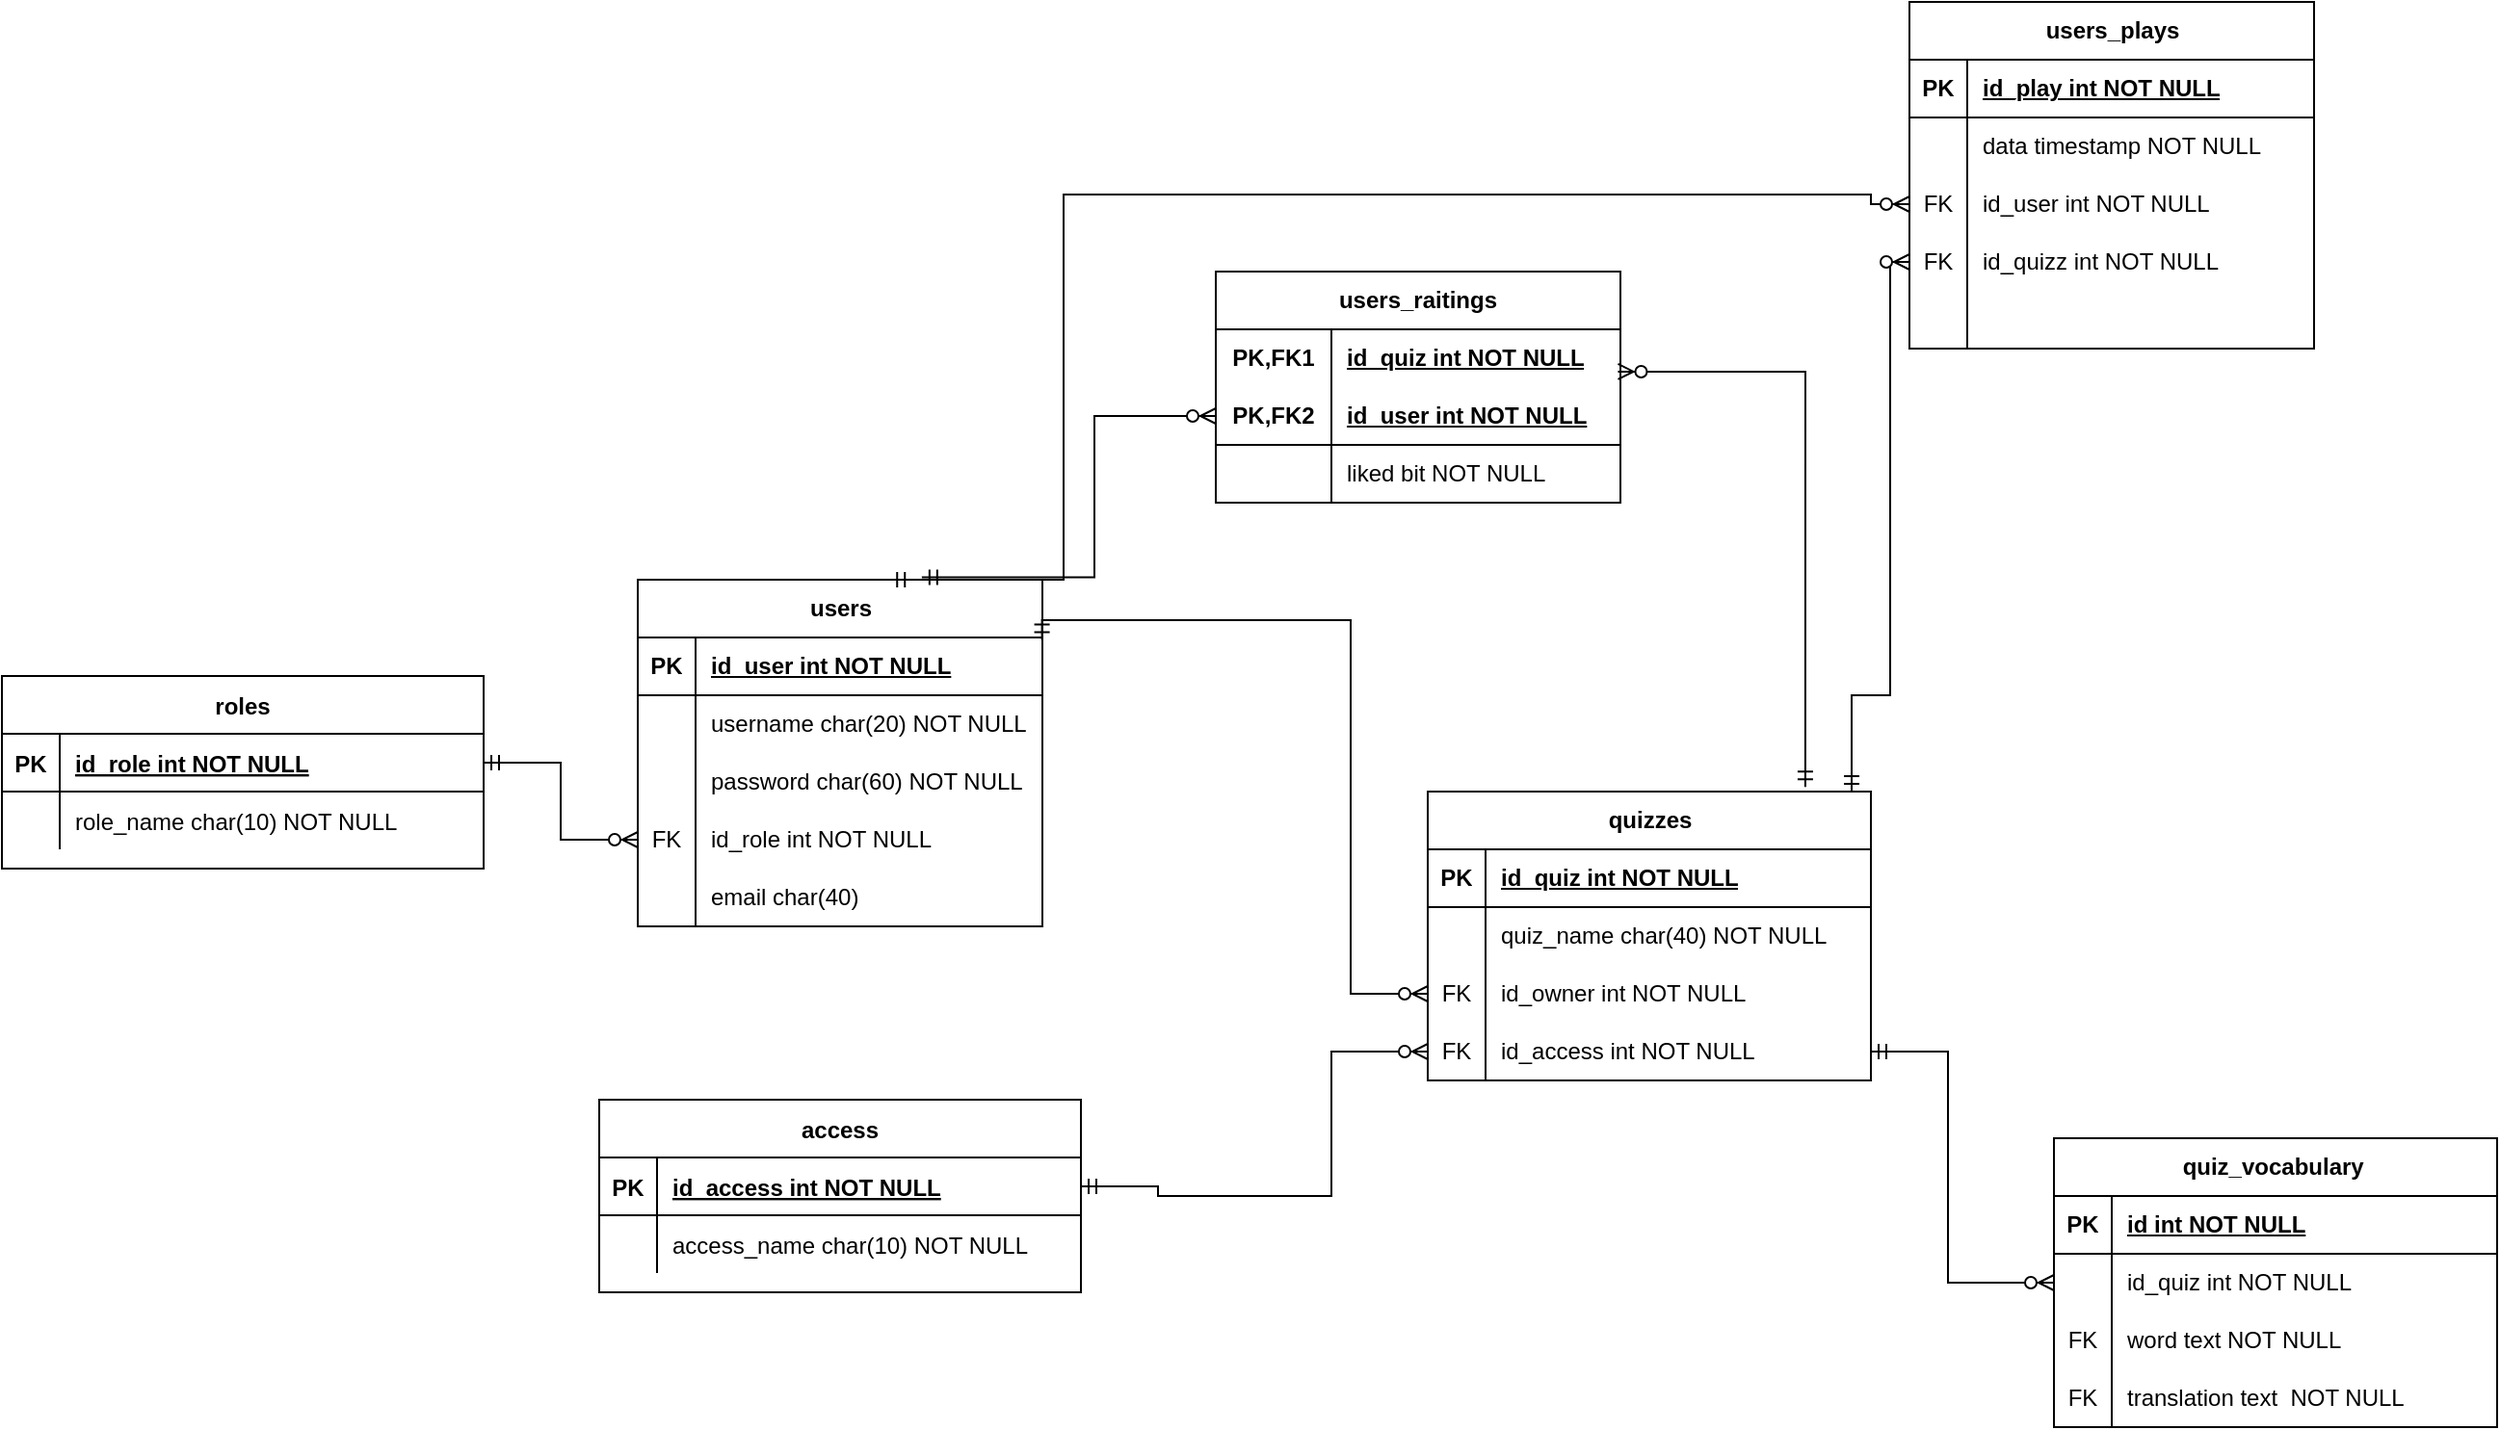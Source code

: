<mxfile version="27.0.9">
  <diagram id="R2lEEEUBdFMjLlhIrx00" name="Page-1">
    <mxGraphModel dx="2076" dy="671" grid="1" gridSize="10" guides="1" tooltips="1" connect="1" arrows="1" fold="1" page="1" pageScale="1" pageWidth="850" pageHeight="1100" math="0" shadow="0" extFonts="Permanent Marker^https://fonts.googleapis.com/css?family=Permanent+Marker">
      <root>
        <mxCell id="0" />
        <mxCell id="1" parent="0" />
        <mxCell id="bPlIb29vS7SgrflV97bA-362" value="roles" style="shape=table;startSize=30;container=1;collapsible=1;childLayout=tableLayout;fixedRows=1;rowLines=0;fontStyle=1;align=center;resizeLast=1;" parent="1" vertex="1">
          <mxGeometry x="-850" y="610" width="250" height="100" as="geometry" />
        </mxCell>
        <mxCell id="bPlIb29vS7SgrflV97bA-363" value="" style="shape=partialRectangle;collapsible=0;dropTarget=0;pointerEvents=0;fillColor=none;points=[[0,0.5],[1,0.5]];portConstraint=eastwest;top=0;left=0;right=0;bottom=1;" parent="bPlIb29vS7SgrflV97bA-362" vertex="1">
          <mxGeometry y="30" width="250" height="30" as="geometry" />
        </mxCell>
        <mxCell id="bPlIb29vS7SgrflV97bA-364" value="PK" style="shape=partialRectangle;overflow=hidden;connectable=0;fillColor=none;top=0;left=0;bottom=0;right=0;fontStyle=1;" parent="bPlIb29vS7SgrflV97bA-363" vertex="1">
          <mxGeometry width="30" height="30" as="geometry">
            <mxRectangle width="30" height="30" as="alternateBounds" />
          </mxGeometry>
        </mxCell>
        <mxCell id="bPlIb29vS7SgrflV97bA-365" value="id_role int NOT NULL " style="shape=partialRectangle;overflow=hidden;connectable=0;fillColor=none;top=0;left=0;bottom=0;right=0;align=left;spacingLeft=6;fontStyle=5;" parent="bPlIb29vS7SgrflV97bA-363" vertex="1">
          <mxGeometry x="30" width="220" height="30" as="geometry">
            <mxRectangle width="220" height="30" as="alternateBounds" />
          </mxGeometry>
        </mxCell>
        <mxCell id="bPlIb29vS7SgrflV97bA-366" value="" style="shape=partialRectangle;collapsible=0;dropTarget=0;pointerEvents=0;fillColor=none;points=[[0,0.5],[1,0.5]];portConstraint=eastwest;top=0;left=0;right=0;bottom=0;" parent="bPlIb29vS7SgrflV97bA-362" vertex="1">
          <mxGeometry y="60" width="250" height="30" as="geometry" />
        </mxCell>
        <mxCell id="bPlIb29vS7SgrflV97bA-367" value="" style="shape=partialRectangle;overflow=hidden;connectable=0;fillColor=none;top=0;left=0;bottom=0;right=0;" parent="bPlIb29vS7SgrflV97bA-366" vertex="1">
          <mxGeometry width="30" height="30" as="geometry">
            <mxRectangle width="30" height="30" as="alternateBounds" />
          </mxGeometry>
        </mxCell>
        <mxCell id="bPlIb29vS7SgrflV97bA-368" value="role_name char(10) NOT NULL" style="shape=partialRectangle;overflow=hidden;connectable=0;fillColor=none;top=0;left=0;bottom=0;right=0;align=left;spacingLeft=6;" parent="bPlIb29vS7SgrflV97bA-366" vertex="1">
          <mxGeometry x="30" width="220" height="30" as="geometry">
            <mxRectangle width="220" height="30" as="alternateBounds" />
          </mxGeometry>
        </mxCell>
        <mxCell id="bPlIb29vS7SgrflV97bA-459" value="users" style="shape=table;startSize=30;container=1;collapsible=1;childLayout=tableLayout;fixedRows=1;rowLines=0;fontStyle=1;align=center;resizeLast=1;html=1;" parent="1" vertex="1">
          <mxGeometry x="-520" y="560" width="210" height="180" as="geometry" />
        </mxCell>
        <mxCell id="bPlIb29vS7SgrflV97bA-460" value="" style="shape=tableRow;horizontal=0;startSize=0;swimlaneHead=0;swimlaneBody=0;fillColor=none;collapsible=0;dropTarget=0;points=[[0,0.5],[1,0.5]];portConstraint=eastwest;top=0;left=0;right=0;bottom=1;" parent="bPlIb29vS7SgrflV97bA-459" vertex="1">
          <mxGeometry y="30" width="210" height="30" as="geometry" />
        </mxCell>
        <mxCell id="bPlIb29vS7SgrflV97bA-461" value="PK" style="shape=partialRectangle;connectable=0;fillColor=none;top=0;left=0;bottom=0;right=0;fontStyle=1;overflow=hidden;whiteSpace=wrap;html=1;" parent="bPlIb29vS7SgrflV97bA-460" vertex="1">
          <mxGeometry width="30" height="30" as="geometry">
            <mxRectangle width="30" height="30" as="alternateBounds" />
          </mxGeometry>
        </mxCell>
        <mxCell id="bPlIb29vS7SgrflV97bA-462" value="id_user int NOT NULL" style="shape=partialRectangle;connectable=0;fillColor=none;top=0;left=0;bottom=0;right=0;align=left;spacingLeft=6;fontStyle=5;overflow=hidden;whiteSpace=wrap;html=1;" parent="bPlIb29vS7SgrflV97bA-460" vertex="1">
          <mxGeometry x="30" width="180" height="30" as="geometry">
            <mxRectangle width="180" height="30" as="alternateBounds" />
          </mxGeometry>
        </mxCell>
        <mxCell id="bPlIb29vS7SgrflV97bA-463" value="" style="shape=tableRow;horizontal=0;startSize=0;swimlaneHead=0;swimlaneBody=0;fillColor=none;collapsible=0;dropTarget=0;points=[[0,0.5],[1,0.5]];portConstraint=eastwest;top=0;left=0;right=0;bottom=0;" parent="bPlIb29vS7SgrflV97bA-459" vertex="1">
          <mxGeometry y="60" width="210" height="30" as="geometry" />
        </mxCell>
        <mxCell id="bPlIb29vS7SgrflV97bA-464" value="" style="shape=partialRectangle;connectable=0;fillColor=none;top=0;left=0;bottom=0;right=0;editable=1;overflow=hidden;whiteSpace=wrap;html=1;" parent="bPlIb29vS7SgrflV97bA-463" vertex="1">
          <mxGeometry width="30" height="30" as="geometry">
            <mxRectangle width="30" height="30" as="alternateBounds" />
          </mxGeometry>
        </mxCell>
        <mxCell id="bPlIb29vS7SgrflV97bA-465" value="username char(20) NOT NULL" style="shape=partialRectangle;connectable=0;fillColor=none;top=0;left=0;bottom=0;right=0;align=left;spacingLeft=6;overflow=hidden;whiteSpace=wrap;html=1;" parent="bPlIb29vS7SgrflV97bA-463" vertex="1">
          <mxGeometry x="30" width="180" height="30" as="geometry">
            <mxRectangle width="180" height="30" as="alternateBounds" />
          </mxGeometry>
        </mxCell>
        <mxCell id="bPlIb29vS7SgrflV97bA-466" value="" style="shape=tableRow;horizontal=0;startSize=0;swimlaneHead=0;swimlaneBody=0;fillColor=none;collapsible=0;dropTarget=0;points=[[0,0.5],[1,0.5]];portConstraint=eastwest;top=0;left=0;right=0;bottom=0;" parent="bPlIb29vS7SgrflV97bA-459" vertex="1">
          <mxGeometry y="90" width="210" height="30" as="geometry" />
        </mxCell>
        <mxCell id="bPlIb29vS7SgrflV97bA-467" value="" style="shape=partialRectangle;connectable=0;fillColor=none;top=0;left=0;bottom=0;right=0;editable=1;overflow=hidden;whiteSpace=wrap;html=1;" parent="bPlIb29vS7SgrflV97bA-466" vertex="1">
          <mxGeometry width="30" height="30" as="geometry">
            <mxRectangle width="30" height="30" as="alternateBounds" />
          </mxGeometry>
        </mxCell>
        <mxCell id="bPlIb29vS7SgrflV97bA-468" value="password char(60) NOT NULL" style="shape=partialRectangle;connectable=0;fillColor=none;top=0;left=0;bottom=0;right=0;align=left;spacingLeft=6;overflow=hidden;whiteSpace=wrap;html=1;" parent="bPlIb29vS7SgrflV97bA-466" vertex="1">
          <mxGeometry x="30" width="180" height="30" as="geometry">
            <mxRectangle width="180" height="30" as="alternateBounds" />
          </mxGeometry>
        </mxCell>
        <mxCell id="bPlIb29vS7SgrflV97bA-469" value="" style="shape=tableRow;horizontal=0;startSize=0;swimlaneHead=0;swimlaneBody=0;fillColor=none;collapsible=0;dropTarget=0;points=[[0,0.5],[1,0.5]];portConstraint=eastwest;top=0;left=0;right=0;bottom=0;" parent="bPlIb29vS7SgrflV97bA-459" vertex="1">
          <mxGeometry y="120" width="210" height="30" as="geometry" />
        </mxCell>
        <mxCell id="bPlIb29vS7SgrflV97bA-470" value="FK" style="shape=partialRectangle;connectable=0;fillColor=none;top=0;left=0;bottom=0;right=0;editable=1;overflow=hidden;whiteSpace=wrap;html=1;" parent="bPlIb29vS7SgrflV97bA-469" vertex="1">
          <mxGeometry width="30" height="30" as="geometry">
            <mxRectangle width="30" height="30" as="alternateBounds" />
          </mxGeometry>
        </mxCell>
        <mxCell id="bPlIb29vS7SgrflV97bA-471" value="id_role int NOT NULL" style="shape=partialRectangle;connectable=0;fillColor=none;top=0;left=0;bottom=0;right=0;align=left;spacingLeft=6;overflow=hidden;whiteSpace=wrap;html=1;" parent="bPlIb29vS7SgrflV97bA-469" vertex="1">
          <mxGeometry x="30" width="180" height="30" as="geometry">
            <mxRectangle width="180" height="30" as="alternateBounds" />
          </mxGeometry>
        </mxCell>
        <mxCell id="bPlIb29vS7SgrflV97bA-472" value="" style="shape=tableRow;horizontal=0;startSize=0;swimlaneHead=0;swimlaneBody=0;fillColor=none;collapsible=0;dropTarget=0;points=[[0,0.5],[1,0.5]];portConstraint=eastwest;top=0;left=0;right=0;bottom=0;" parent="bPlIb29vS7SgrflV97bA-459" vertex="1">
          <mxGeometry y="150" width="210" height="30" as="geometry" />
        </mxCell>
        <mxCell id="bPlIb29vS7SgrflV97bA-473" value="" style="shape=partialRectangle;connectable=0;fillColor=none;top=0;left=0;bottom=0;right=0;editable=1;overflow=hidden;whiteSpace=wrap;html=1;" parent="bPlIb29vS7SgrflV97bA-472" vertex="1">
          <mxGeometry width="30" height="30" as="geometry">
            <mxRectangle width="30" height="30" as="alternateBounds" />
          </mxGeometry>
        </mxCell>
        <mxCell id="bPlIb29vS7SgrflV97bA-474" value="email char(40)" style="shape=partialRectangle;connectable=0;fillColor=none;top=0;left=0;bottom=0;right=0;align=left;spacingLeft=6;overflow=hidden;whiteSpace=wrap;html=1;" parent="bPlIb29vS7SgrflV97bA-472" vertex="1">
          <mxGeometry x="30" width="180" height="30" as="geometry">
            <mxRectangle width="180" height="30" as="alternateBounds" />
          </mxGeometry>
        </mxCell>
        <mxCell id="bPlIb29vS7SgrflV97bA-489" value="" style="edgeStyle=orthogonalEdgeStyle;fontSize=12;html=1;endArrow=ERzeroToMany;startArrow=ERmandOne;rounded=0;exitX=1;exitY=0.5;exitDx=0;exitDy=0;entryX=0;entryY=0.5;entryDx=0;entryDy=0;" parent="1" source="bPlIb29vS7SgrflV97bA-363" target="bPlIb29vS7SgrflV97bA-469" edge="1">
          <mxGeometry width="100" height="100" relative="1" as="geometry">
            <mxPoint x="-380.0" y="440" as="sourcePoint" />
            <mxPoint x="-360" y="750" as="targetPoint" />
          </mxGeometry>
        </mxCell>
        <mxCell id="bPlIb29vS7SgrflV97bA-495" value="" style="edgeStyle=orthogonalEdgeStyle;fontSize=12;html=1;endArrow=ERzeroToMany;startArrow=ERmandOne;rounded=0;entryX=0;entryY=0.5;entryDx=0;entryDy=0;exitX=0.999;exitY=0.041;exitDx=0;exitDy=0;exitPerimeter=0;" parent="1" source="bPlIb29vS7SgrflV97bA-460" target="pIm5apZdU3bVU6-IkjBP-8" edge="1">
          <mxGeometry width="100" height="100" relative="1" as="geometry">
            <mxPoint x="-127" y="620" as="sourcePoint" />
            <mxPoint x="-110" y="575" as="targetPoint" />
            <Array as="points">
              <mxPoint x="-150" y="581" />
              <mxPoint x="-150" y="775" />
            </Array>
          </mxGeometry>
        </mxCell>
        <mxCell id="pIm5apZdU3bVU6-IkjBP-1" value="quizzes" style="shape=table;startSize=30;container=1;collapsible=1;childLayout=tableLayout;fixedRows=1;rowLines=0;fontStyle=1;align=center;resizeLast=1;html=1;" parent="1" vertex="1">
          <mxGeometry x="-110" y="670" width="230" height="150" as="geometry" />
        </mxCell>
        <mxCell id="pIm5apZdU3bVU6-IkjBP-2" value="" style="shape=tableRow;horizontal=0;startSize=0;swimlaneHead=0;swimlaneBody=0;fillColor=none;collapsible=0;dropTarget=0;points=[[0,0.5],[1,0.5]];portConstraint=eastwest;top=0;left=0;right=0;bottom=1;" parent="pIm5apZdU3bVU6-IkjBP-1" vertex="1">
          <mxGeometry y="30" width="230" height="30" as="geometry" />
        </mxCell>
        <mxCell id="pIm5apZdU3bVU6-IkjBP-3" value="PK" style="shape=partialRectangle;connectable=0;fillColor=none;top=0;left=0;bottom=0;right=0;fontStyle=1;overflow=hidden;whiteSpace=wrap;html=1;" parent="pIm5apZdU3bVU6-IkjBP-2" vertex="1">
          <mxGeometry width="30" height="30" as="geometry">
            <mxRectangle width="30" height="30" as="alternateBounds" />
          </mxGeometry>
        </mxCell>
        <mxCell id="pIm5apZdU3bVU6-IkjBP-4" value="id_quiz int NOT NULL" style="shape=partialRectangle;connectable=0;fillColor=none;top=0;left=0;bottom=0;right=0;align=left;spacingLeft=6;fontStyle=5;overflow=hidden;whiteSpace=wrap;html=1;" parent="pIm5apZdU3bVU6-IkjBP-2" vertex="1">
          <mxGeometry x="30" width="200" height="30" as="geometry">
            <mxRectangle width="200" height="30" as="alternateBounds" />
          </mxGeometry>
        </mxCell>
        <mxCell id="pIm5apZdU3bVU6-IkjBP-5" value="" style="shape=tableRow;horizontal=0;startSize=0;swimlaneHead=0;swimlaneBody=0;fillColor=none;collapsible=0;dropTarget=0;points=[[0,0.5],[1,0.5]];portConstraint=eastwest;top=0;left=0;right=0;bottom=0;" parent="pIm5apZdU3bVU6-IkjBP-1" vertex="1">
          <mxGeometry y="60" width="230" height="30" as="geometry" />
        </mxCell>
        <mxCell id="pIm5apZdU3bVU6-IkjBP-6" value="" style="shape=partialRectangle;connectable=0;fillColor=none;top=0;left=0;bottom=0;right=0;editable=1;overflow=hidden;whiteSpace=wrap;html=1;" parent="pIm5apZdU3bVU6-IkjBP-5" vertex="1">
          <mxGeometry width="30" height="30" as="geometry">
            <mxRectangle width="30" height="30" as="alternateBounds" />
          </mxGeometry>
        </mxCell>
        <mxCell id="pIm5apZdU3bVU6-IkjBP-7" value="quiz_name char(40) NOT NULL" style="shape=partialRectangle;connectable=0;fillColor=none;top=0;left=0;bottom=0;right=0;align=left;spacingLeft=6;overflow=hidden;whiteSpace=wrap;html=1;" parent="pIm5apZdU3bVU6-IkjBP-5" vertex="1">
          <mxGeometry x="30" width="200" height="30" as="geometry">
            <mxRectangle width="200" height="30" as="alternateBounds" />
          </mxGeometry>
        </mxCell>
        <mxCell id="pIm5apZdU3bVU6-IkjBP-8" value="" style="shape=tableRow;horizontal=0;startSize=0;swimlaneHead=0;swimlaneBody=0;fillColor=none;collapsible=0;dropTarget=0;points=[[0,0.5],[1,0.5]];portConstraint=eastwest;top=0;left=0;right=0;bottom=0;" parent="pIm5apZdU3bVU6-IkjBP-1" vertex="1">
          <mxGeometry y="90" width="230" height="30" as="geometry" />
        </mxCell>
        <mxCell id="pIm5apZdU3bVU6-IkjBP-9" value="FK" style="shape=partialRectangle;connectable=0;fillColor=none;top=0;left=0;bottom=0;right=0;editable=1;overflow=hidden;whiteSpace=wrap;html=1;" parent="pIm5apZdU3bVU6-IkjBP-8" vertex="1">
          <mxGeometry width="30" height="30" as="geometry">
            <mxRectangle width="30" height="30" as="alternateBounds" />
          </mxGeometry>
        </mxCell>
        <mxCell id="pIm5apZdU3bVU6-IkjBP-10" value="id_owner int NOT NULL" style="shape=partialRectangle;connectable=0;fillColor=none;top=0;left=0;bottom=0;right=0;align=left;spacingLeft=6;overflow=hidden;whiteSpace=wrap;html=1;" parent="pIm5apZdU3bVU6-IkjBP-8" vertex="1">
          <mxGeometry x="30" width="200" height="30" as="geometry">
            <mxRectangle width="200" height="30" as="alternateBounds" />
          </mxGeometry>
        </mxCell>
        <mxCell id="pIm5apZdU3bVU6-IkjBP-11" value="" style="shape=tableRow;horizontal=0;startSize=0;swimlaneHead=0;swimlaneBody=0;fillColor=none;collapsible=0;dropTarget=0;points=[[0,0.5],[1,0.5]];portConstraint=eastwest;top=0;left=0;right=0;bottom=0;" parent="pIm5apZdU3bVU6-IkjBP-1" vertex="1">
          <mxGeometry y="120" width="230" height="30" as="geometry" />
        </mxCell>
        <mxCell id="pIm5apZdU3bVU6-IkjBP-12" value="FK" style="shape=partialRectangle;connectable=0;fillColor=none;top=0;left=0;bottom=0;right=0;editable=1;overflow=hidden;whiteSpace=wrap;html=1;" parent="pIm5apZdU3bVU6-IkjBP-11" vertex="1">
          <mxGeometry width="30" height="30" as="geometry">
            <mxRectangle width="30" height="30" as="alternateBounds" />
          </mxGeometry>
        </mxCell>
        <mxCell id="pIm5apZdU3bVU6-IkjBP-13" value="id_access int NOT NULL" style="shape=partialRectangle;connectable=0;fillColor=none;top=0;left=0;bottom=0;right=0;align=left;spacingLeft=6;overflow=hidden;whiteSpace=wrap;html=1;" parent="pIm5apZdU3bVU6-IkjBP-11" vertex="1">
          <mxGeometry x="30" width="200" height="30" as="geometry">
            <mxRectangle width="200" height="30" as="alternateBounds" />
          </mxGeometry>
        </mxCell>
        <mxCell id="pIm5apZdU3bVU6-IkjBP-17" value="access" style="shape=table;startSize=30;container=1;collapsible=1;childLayout=tableLayout;fixedRows=1;rowLines=0;fontStyle=1;align=center;resizeLast=1;" parent="1" vertex="1">
          <mxGeometry x="-540" y="830" width="250" height="100" as="geometry" />
        </mxCell>
        <mxCell id="pIm5apZdU3bVU6-IkjBP-18" value="" style="shape=partialRectangle;collapsible=0;dropTarget=0;pointerEvents=0;fillColor=none;points=[[0,0.5],[1,0.5]];portConstraint=eastwest;top=0;left=0;right=0;bottom=1;" parent="pIm5apZdU3bVU6-IkjBP-17" vertex="1">
          <mxGeometry y="30" width="250" height="30" as="geometry" />
        </mxCell>
        <mxCell id="pIm5apZdU3bVU6-IkjBP-19" value="PK" style="shape=partialRectangle;overflow=hidden;connectable=0;fillColor=none;top=0;left=0;bottom=0;right=0;fontStyle=1;" parent="pIm5apZdU3bVU6-IkjBP-18" vertex="1">
          <mxGeometry width="30" height="30" as="geometry">
            <mxRectangle width="30" height="30" as="alternateBounds" />
          </mxGeometry>
        </mxCell>
        <mxCell id="pIm5apZdU3bVU6-IkjBP-20" value="id_access int NOT NULL " style="shape=partialRectangle;overflow=hidden;connectable=0;fillColor=none;top=0;left=0;bottom=0;right=0;align=left;spacingLeft=6;fontStyle=5;" parent="pIm5apZdU3bVU6-IkjBP-18" vertex="1">
          <mxGeometry x="30" width="220" height="30" as="geometry">
            <mxRectangle width="220" height="30" as="alternateBounds" />
          </mxGeometry>
        </mxCell>
        <mxCell id="pIm5apZdU3bVU6-IkjBP-21" value="" style="shape=partialRectangle;collapsible=0;dropTarget=0;pointerEvents=0;fillColor=none;points=[[0,0.5],[1,0.5]];portConstraint=eastwest;top=0;left=0;right=0;bottom=0;" parent="pIm5apZdU3bVU6-IkjBP-17" vertex="1">
          <mxGeometry y="60" width="250" height="30" as="geometry" />
        </mxCell>
        <mxCell id="pIm5apZdU3bVU6-IkjBP-22" value="" style="shape=partialRectangle;overflow=hidden;connectable=0;fillColor=none;top=0;left=0;bottom=0;right=0;" parent="pIm5apZdU3bVU6-IkjBP-21" vertex="1">
          <mxGeometry width="30" height="30" as="geometry">
            <mxRectangle width="30" height="30" as="alternateBounds" />
          </mxGeometry>
        </mxCell>
        <mxCell id="pIm5apZdU3bVU6-IkjBP-23" value="access_name char(10) NOT NULL" style="shape=partialRectangle;overflow=hidden;connectable=0;fillColor=none;top=0;left=0;bottom=0;right=0;align=left;spacingLeft=6;" parent="pIm5apZdU3bVU6-IkjBP-21" vertex="1">
          <mxGeometry x="30" width="220" height="30" as="geometry">
            <mxRectangle width="220" height="30" as="alternateBounds" />
          </mxGeometry>
        </mxCell>
        <mxCell id="pIm5apZdU3bVU6-IkjBP-24" value="" style="edgeStyle=orthogonalEdgeStyle;fontSize=12;html=1;endArrow=ERzeroToMany;startArrow=ERmandOne;rounded=0;entryX=0;entryY=0.5;entryDx=0;entryDy=0;exitX=1;exitY=0.5;exitDx=0;exitDy=0;" parent="1" source="pIm5apZdU3bVU6-IkjBP-18" target="pIm5apZdU3bVU6-IkjBP-11" edge="1">
          <mxGeometry width="100" height="100" relative="1" as="geometry">
            <mxPoint x="-170" y="880" as="sourcePoint" />
            <mxPoint x="-50" y="1074" as="targetPoint" />
            <Array as="points">
              <mxPoint x="-250" y="880" />
              <mxPoint x="-160" y="880" />
              <mxPoint x="-160" y="805" />
            </Array>
          </mxGeometry>
        </mxCell>
        <mxCell id="pIm5apZdU3bVU6-IkjBP-25" value="users_plays" style="shape=table;startSize=30;container=1;collapsible=1;childLayout=tableLayout;fixedRows=1;rowLines=0;fontStyle=1;align=center;resizeLast=1;html=1;" parent="1" vertex="1">
          <mxGeometry x="140" y="260" width="210" height="180" as="geometry" />
        </mxCell>
        <mxCell id="pIm5apZdU3bVU6-IkjBP-26" value="" style="shape=tableRow;horizontal=0;startSize=0;swimlaneHead=0;swimlaneBody=0;fillColor=none;collapsible=0;dropTarget=0;points=[[0,0.5],[1,0.5]];portConstraint=eastwest;top=0;left=0;right=0;bottom=1;" parent="pIm5apZdU3bVU6-IkjBP-25" vertex="1">
          <mxGeometry y="30" width="210" height="30" as="geometry" />
        </mxCell>
        <mxCell id="pIm5apZdU3bVU6-IkjBP-27" value="PK" style="shape=partialRectangle;connectable=0;fillColor=none;top=0;left=0;bottom=0;right=0;fontStyle=1;overflow=hidden;whiteSpace=wrap;html=1;" parent="pIm5apZdU3bVU6-IkjBP-26" vertex="1">
          <mxGeometry width="30" height="30" as="geometry">
            <mxRectangle width="30" height="30" as="alternateBounds" />
          </mxGeometry>
        </mxCell>
        <mxCell id="pIm5apZdU3bVU6-IkjBP-28" value="id_play int NOT NULL" style="shape=partialRectangle;connectable=0;fillColor=none;top=0;left=0;bottom=0;right=0;align=left;spacingLeft=6;fontStyle=5;overflow=hidden;whiteSpace=wrap;html=1;" parent="pIm5apZdU3bVU6-IkjBP-26" vertex="1">
          <mxGeometry x="30" width="180" height="30" as="geometry">
            <mxRectangle width="180" height="30" as="alternateBounds" />
          </mxGeometry>
        </mxCell>
        <mxCell id="pIm5apZdU3bVU6-IkjBP-29" value="" style="shape=tableRow;horizontal=0;startSize=0;swimlaneHead=0;swimlaneBody=0;fillColor=none;collapsible=0;dropTarget=0;points=[[0,0.5],[1,0.5]];portConstraint=eastwest;top=0;left=0;right=0;bottom=0;" parent="pIm5apZdU3bVU6-IkjBP-25" vertex="1">
          <mxGeometry y="60" width="210" height="30" as="geometry" />
        </mxCell>
        <mxCell id="pIm5apZdU3bVU6-IkjBP-30" value="" style="shape=partialRectangle;connectable=0;fillColor=none;top=0;left=0;bottom=0;right=0;editable=1;overflow=hidden;whiteSpace=wrap;html=1;" parent="pIm5apZdU3bVU6-IkjBP-29" vertex="1">
          <mxGeometry width="30" height="30" as="geometry">
            <mxRectangle width="30" height="30" as="alternateBounds" />
          </mxGeometry>
        </mxCell>
        <mxCell id="pIm5apZdU3bVU6-IkjBP-31" value="data timestamp NOT NULL" style="shape=partialRectangle;connectable=0;fillColor=none;top=0;left=0;bottom=0;right=0;align=left;spacingLeft=6;overflow=hidden;whiteSpace=wrap;html=1;" parent="pIm5apZdU3bVU6-IkjBP-29" vertex="1">
          <mxGeometry x="30" width="180" height="30" as="geometry">
            <mxRectangle width="180" height="30" as="alternateBounds" />
          </mxGeometry>
        </mxCell>
        <mxCell id="pIm5apZdU3bVU6-IkjBP-32" value="" style="shape=tableRow;horizontal=0;startSize=0;swimlaneHead=0;swimlaneBody=0;fillColor=none;collapsible=0;dropTarget=0;points=[[0,0.5],[1,0.5]];portConstraint=eastwest;top=0;left=0;right=0;bottom=0;" parent="pIm5apZdU3bVU6-IkjBP-25" vertex="1">
          <mxGeometry y="90" width="210" height="30" as="geometry" />
        </mxCell>
        <mxCell id="pIm5apZdU3bVU6-IkjBP-33" value="FK" style="shape=partialRectangle;connectable=0;fillColor=none;top=0;left=0;bottom=0;right=0;editable=1;overflow=hidden;whiteSpace=wrap;html=1;" parent="pIm5apZdU3bVU6-IkjBP-32" vertex="1">
          <mxGeometry width="30" height="30" as="geometry">
            <mxRectangle width="30" height="30" as="alternateBounds" />
          </mxGeometry>
        </mxCell>
        <mxCell id="pIm5apZdU3bVU6-IkjBP-34" value="id_user int NOT NULL" style="shape=partialRectangle;connectable=0;fillColor=none;top=0;left=0;bottom=0;right=0;align=left;spacingLeft=6;overflow=hidden;whiteSpace=wrap;html=1;" parent="pIm5apZdU3bVU6-IkjBP-32" vertex="1">
          <mxGeometry x="30" width="180" height="30" as="geometry">
            <mxRectangle width="180" height="30" as="alternateBounds" />
          </mxGeometry>
        </mxCell>
        <mxCell id="pIm5apZdU3bVU6-IkjBP-35" value="" style="shape=tableRow;horizontal=0;startSize=0;swimlaneHead=0;swimlaneBody=0;fillColor=none;collapsible=0;dropTarget=0;points=[[0,0.5],[1,0.5]];portConstraint=eastwest;top=0;left=0;right=0;bottom=0;" parent="pIm5apZdU3bVU6-IkjBP-25" vertex="1">
          <mxGeometry y="120" width="210" height="30" as="geometry" />
        </mxCell>
        <mxCell id="pIm5apZdU3bVU6-IkjBP-36" value="FK" style="shape=partialRectangle;connectable=0;fillColor=none;top=0;left=0;bottom=0;right=0;editable=1;overflow=hidden;whiteSpace=wrap;html=1;" parent="pIm5apZdU3bVU6-IkjBP-35" vertex="1">
          <mxGeometry width="30" height="30" as="geometry">
            <mxRectangle width="30" height="30" as="alternateBounds" />
          </mxGeometry>
        </mxCell>
        <mxCell id="pIm5apZdU3bVU6-IkjBP-37" value="id_quizz int NOT NULL" style="shape=partialRectangle;connectable=0;fillColor=none;top=0;left=0;bottom=0;right=0;align=left;spacingLeft=6;overflow=hidden;whiteSpace=wrap;html=1;" parent="pIm5apZdU3bVU6-IkjBP-35" vertex="1">
          <mxGeometry x="30" width="180" height="30" as="geometry">
            <mxRectangle width="180" height="30" as="alternateBounds" />
          </mxGeometry>
        </mxCell>
        <mxCell id="pIm5apZdU3bVU6-IkjBP-38" value="" style="shape=tableRow;horizontal=0;startSize=0;swimlaneHead=0;swimlaneBody=0;fillColor=none;collapsible=0;dropTarget=0;points=[[0,0.5],[1,0.5]];portConstraint=eastwest;top=0;left=0;right=0;bottom=0;" parent="pIm5apZdU3bVU6-IkjBP-25" vertex="1">
          <mxGeometry y="150" width="210" height="30" as="geometry" />
        </mxCell>
        <mxCell id="pIm5apZdU3bVU6-IkjBP-39" value="" style="shape=partialRectangle;connectable=0;fillColor=none;top=0;left=0;bottom=0;right=0;editable=1;overflow=hidden;whiteSpace=wrap;html=1;" parent="pIm5apZdU3bVU6-IkjBP-38" vertex="1">
          <mxGeometry width="30" height="30" as="geometry">
            <mxRectangle width="30" height="30" as="alternateBounds" />
          </mxGeometry>
        </mxCell>
        <mxCell id="pIm5apZdU3bVU6-IkjBP-40" value="" style="shape=partialRectangle;connectable=0;fillColor=none;top=0;left=0;bottom=0;right=0;align=left;spacingLeft=6;overflow=hidden;whiteSpace=wrap;html=1;" parent="pIm5apZdU3bVU6-IkjBP-38" vertex="1">
          <mxGeometry x="30" width="180" height="30" as="geometry">
            <mxRectangle width="180" height="30" as="alternateBounds" />
          </mxGeometry>
        </mxCell>
        <mxCell id="pIm5apZdU3bVU6-IkjBP-87" value="&lt;span style=&quot;text-wrap-mode: nowrap;&quot;&gt;users_raitings&lt;/span&gt;" style="shape=table;startSize=30;container=1;collapsible=1;childLayout=tableLayout;fixedRows=1;rowLines=0;fontStyle=1;align=center;resizeLast=1;html=1;whiteSpace=wrap;" parent="1" vertex="1">
          <mxGeometry x="-220" y="400" width="210.0" height="120" as="geometry" />
        </mxCell>
        <mxCell id="pIm5apZdU3bVU6-IkjBP-88" value="" style="shape=tableRow;horizontal=0;startSize=0;swimlaneHead=0;swimlaneBody=0;fillColor=none;collapsible=0;dropTarget=0;points=[[0,0.5],[1,0.5]];portConstraint=eastwest;top=0;left=0;right=0;bottom=0;html=1;" parent="pIm5apZdU3bVU6-IkjBP-87" vertex="1">
          <mxGeometry y="30" width="210.0" height="30" as="geometry" />
        </mxCell>
        <mxCell id="pIm5apZdU3bVU6-IkjBP-89" value="PK,FK1" style="shape=partialRectangle;connectable=0;fillColor=none;top=0;left=0;bottom=0;right=0;fontStyle=1;overflow=hidden;html=1;whiteSpace=wrap;" parent="pIm5apZdU3bVU6-IkjBP-88" vertex="1">
          <mxGeometry width="60" height="30" as="geometry">
            <mxRectangle width="60" height="30" as="alternateBounds" />
          </mxGeometry>
        </mxCell>
        <mxCell id="pIm5apZdU3bVU6-IkjBP-90" value="id_quiz int NOT NULL" style="shape=partialRectangle;connectable=0;fillColor=none;top=0;left=0;bottom=0;right=0;align=left;spacingLeft=6;fontStyle=5;overflow=hidden;html=1;whiteSpace=wrap;" parent="pIm5apZdU3bVU6-IkjBP-88" vertex="1">
          <mxGeometry x="60" width="150.0" height="30" as="geometry">
            <mxRectangle width="150.0" height="30" as="alternateBounds" />
          </mxGeometry>
        </mxCell>
        <mxCell id="pIm5apZdU3bVU6-IkjBP-91" value="" style="shape=tableRow;horizontal=0;startSize=0;swimlaneHead=0;swimlaneBody=0;fillColor=none;collapsible=0;dropTarget=0;points=[[0,0.5],[1,0.5]];portConstraint=eastwest;top=0;left=0;right=0;bottom=1;html=1;" parent="pIm5apZdU3bVU6-IkjBP-87" vertex="1">
          <mxGeometry y="60" width="210.0" height="30" as="geometry" />
        </mxCell>
        <mxCell id="pIm5apZdU3bVU6-IkjBP-92" value="PK,FK2" style="shape=partialRectangle;connectable=0;fillColor=none;top=0;left=0;bottom=0;right=0;fontStyle=1;overflow=hidden;html=1;whiteSpace=wrap;" parent="pIm5apZdU3bVU6-IkjBP-91" vertex="1">
          <mxGeometry width="60" height="30" as="geometry">
            <mxRectangle width="60" height="30" as="alternateBounds" />
          </mxGeometry>
        </mxCell>
        <mxCell id="pIm5apZdU3bVU6-IkjBP-93" value="id_user int NOT NULL" style="shape=partialRectangle;connectable=0;fillColor=none;top=0;left=0;bottom=0;right=0;align=left;spacingLeft=6;fontStyle=5;overflow=hidden;html=1;whiteSpace=wrap;" parent="pIm5apZdU3bVU6-IkjBP-91" vertex="1">
          <mxGeometry x="60" width="150.0" height="30" as="geometry">
            <mxRectangle width="150.0" height="30" as="alternateBounds" />
          </mxGeometry>
        </mxCell>
        <mxCell id="pIm5apZdU3bVU6-IkjBP-94" value="" style="shape=tableRow;horizontal=0;startSize=0;swimlaneHead=0;swimlaneBody=0;fillColor=none;collapsible=0;dropTarget=0;points=[[0,0.5],[1,0.5]];portConstraint=eastwest;top=0;left=0;right=0;bottom=0;html=1;" parent="pIm5apZdU3bVU6-IkjBP-87" vertex="1">
          <mxGeometry y="90" width="210.0" height="30" as="geometry" />
        </mxCell>
        <mxCell id="pIm5apZdU3bVU6-IkjBP-95" value="" style="shape=partialRectangle;connectable=0;fillColor=none;top=0;left=0;bottom=0;right=0;editable=1;overflow=hidden;html=1;whiteSpace=wrap;" parent="pIm5apZdU3bVU6-IkjBP-94" vertex="1">
          <mxGeometry width="60" height="30" as="geometry">
            <mxRectangle width="60" height="30" as="alternateBounds" />
          </mxGeometry>
        </mxCell>
        <mxCell id="pIm5apZdU3bVU6-IkjBP-96" value="liked bit NOT NULL" style="shape=partialRectangle;connectable=0;fillColor=none;top=0;left=0;bottom=0;right=0;align=left;spacingLeft=6;overflow=hidden;html=1;whiteSpace=wrap;" parent="pIm5apZdU3bVU6-IkjBP-94" vertex="1">
          <mxGeometry x="60" width="150.0" height="30" as="geometry">
            <mxRectangle width="150.0" height="30" as="alternateBounds" />
          </mxGeometry>
        </mxCell>
        <mxCell id="pIm5apZdU3bVU6-IkjBP-100" value="quiz_vocabulary&amp;nbsp;" style="shape=table;startSize=30;container=1;collapsible=1;childLayout=tableLayout;fixedRows=1;rowLines=0;fontStyle=1;align=center;resizeLast=1;html=1;" parent="1" vertex="1">
          <mxGeometry x="215" y="850" width="230" height="150" as="geometry" />
        </mxCell>
        <mxCell id="pIm5apZdU3bVU6-IkjBP-101" value="" style="shape=tableRow;horizontal=0;startSize=0;swimlaneHead=0;swimlaneBody=0;fillColor=none;collapsible=0;dropTarget=0;points=[[0,0.5],[1,0.5]];portConstraint=eastwest;top=0;left=0;right=0;bottom=1;" parent="pIm5apZdU3bVU6-IkjBP-100" vertex="1">
          <mxGeometry y="30" width="230" height="30" as="geometry" />
        </mxCell>
        <mxCell id="pIm5apZdU3bVU6-IkjBP-102" value="PK" style="shape=partialRectangle;connectable=0;fillColor=none;top=0;left=0;bottom=0;right=0;fontStyle=1;overflow=hidden;whiteSpace=wrap;html=1;" parent="pIm5apZdU3bVU6-IkjBP-101" vertex="1">
          <mxGeometry width="30" height="30" as="geometry">
            <mxRectangle width="30" height="30" as="alternateBounds" />
          </mxGeometry>
        </mxCell>
        <mxCell id="pIm5apZdU3bVU6-IkjBP-103" value="id int NOT NULL" style="shape=partialRectangle;connectable=0;fillColor=none;top=0;left=0;bottom=0;right=0;align=left;spacingLeft=6;fontStyle=5;overflow=hidden;whiteSpace=wrap;html=1;" parent="pIm5apZdU3bVU6-IkjBP-101" vertex="1">
          <mxGeometry x="30" width="200" height="30" as="geometry">
            <mxRectangle width="200" height="30" as="alternateBounds" />
          </mxGeometry>
        </mxCell>
        <mxCell id="pIm5apZdU3bVU6-IkjBP-104" value="" style="shape=tableRow;horizontal=0;startSize=0;swimlaneHead=0;swimlaneBody=0;fillColor=none;collapsible=0;dropTarget=0;points=[[0,0.5],[1,0.5]];portConstraint=eastwest;top=0;left=0;right=0;bottom=0;" parent="pIm5apZdU3bVU6-IkjBP-100" vertex="1">
          <mxGeometry y="60" width="230" height="30" as="geometry" />
        </mxCell>
        <mxCell id="pIm5apZdU3bVU6-IkjBP-105" value="" style="shape=partialRectangle;connectable=0;fillColor=none;top=0;left=0;bottom=0;right=0;editable=1;overflow=hidden;whiteSpace=wrap;html=1;" parent="pIm5apZdU3bVU6-IkjBP-104" vertex="1">
          <mxGeometry width="30" height="30" as="geometry">
            <mxRectangle width="30" height="30" as="alternateBounds" />
          </mxGeometry>
        </mxCell>
        <mxCell id="pIm5apZdU3bVU6-IkjBP-106" value="id_quiz int NOT NULL" style="shape=partialRectangle;connectable=0;fillColor=none;top=0;left=0;bottom=0;right=0;align=left;spacingLeft=6;overflow=hidden;whiteSpace=wrap;html=1;" parent="pIm5apZdU3bVU6-IkjBP-104" vertex="1">
          <mxGeometry x="30" width="200" height="30" as="geometry">
            <mxRectangle width="200" height="30" as="alternateBounds" />
          </mxGeometry>
        </mxCell>
        <mxCell id="pIm5apZdU3bVU6-IkjBP-107" value="" style="shape=tableRow;horizontal=0;startSize=0;swimlaneHead=0;swimlaneBody=0;fillColor=none;collapsible=0;dropTarget=0;points=[[0,0.5],[1,0.5]];portConstraint=eastwest;top=0;left=0;right=0;bottom=0;" parent="pIm5apZdU3bVU6-IkjBP-100" vertex="1">
          <mxGeometry y="90" width="230" height="30" as="geometry" />
        </mxCell>
        <mxCell id="pIm5apZdU3bVU6-IkjBP-108" value="FK" style="shape=partialRectangle;connectable=0;fillColor=none;top=0;left=0;bottom=0;right=0;editable=1;overflow=hidden;whiteSpace=wrap;html=1;" parent="pIm5apZdU3bVU6-IkjBP-107" vertex="1">
          <mxGeometry width="30" height="30" as="geometry">
            <mxRectangle width="30" height="30" as="alternateBounds" />
          </mxGeometry>
        </mxCell>
        <mxCell id="pIm5apZdU3bVU6-IkjBP-109" value="word text NOT NULL" style="shape=partialRectangle;connectable=0;fillColor=none;top=0;left=0;bottom=0;right=0;align=left;spacingLeft=6;overflow=hidden;whiteSpace=wrap;html=1;" parent="pIm5apZdU3bVU6-IkjBP-107" vertex="1">
          <mxGeometry x="30" width="200" height="30" as="geometry">
            <mxRectangle width="200" height="30" as="alternateBounds" />
          </mxGeometry>
        </mxCell>
        <mxCell id="pIm5apZdU3bVU6-IkjBP-110" value="" style="shape=tableRow;horizontal=0;startSize=0;swimlaneHead=0;swimlaneBody=0;fillColor=none;collapsible=0;dropTarget=0;points=[[0,0.5],[1,0.5]];portConstraint=eastwest;top=0;left=0;right=0;bottom=0;" parent="pIm5apZdU3bVU6-IkjBP-100" vertex="1">
          <mxGeometry y="120" width="230" height="30" as="geometry" />
        </mxCell>
        <mxCell id="pIm5apZdU3bVU6-IkjBP-111" value="FK" style="shape=partialRectangle;connectable=0;fillColor=none;top=0;left=0;bottom=0;right=0;editable=1;overflow=hidden;whiteSpace=wrap;html=1;" parent="pIm5apZdU3bVU6-IkjBP-110" vertex="1">
          <mxGeometry width="30" height="30" as="geometry">
            <mxRectangle width="30" height="30" as="alternateBounds" />
          </mxGeometry>
        </mxCell>
        <mxCell id="pIm5apZdU3bVU6-IkjBP-112" value="translation text&amp;nbsp;&amp;nbsp;NOT NULL" style="shape=partialRectangle;connectable=0;fillColor=none;top=0;left=0;bottom=0;right=0;align=left;spacingLeft=6;overflow=hidden;whiteSpace=wrap;html=1;" parent="pIm5apZdU3bVU6-IkjBP-110" vertex="1">
          <mxGeometry x="30" width="200" height="30" as="geometry">
            <mxRectangle width="200" height="30" as="alternateBounds" />
          </mxGeometry>
        </mxCell>
        <mxCell id="pIm5apZdU3bVU6-IkjBP-113" value="" style="edgeStyle=orthogonalEdgeStyle;fontSize=12;html=1;endArrow=ERzeroToMany;startArrow=ERmandOne;rounded=0;entryX=0;entryY=0.5;entryDx=0;entryDy=0;exitX=1;exitY=0.5;exitDx=0;exitDy=0;" parent="1" source="pIm5apZdU3bVU6-IkjBP-11" target="pIm5apZdU3bVU6-IkjBP-104" edge="1">
          <mxGeometry width="100" height="100" relative="1" as="geometry">
            <mxPoint x="-10" y="870" as="sourcePoint" />
            <mxPoint x="70" y="910" as="targetPoint" />
            <Array as="points">
              <mxPoint x="160" y="805" />
              <mxPoint x="160" y="925" />
            </Array>
          </mxGeometry>
        </mxCell>
        <mxCell id="pIm5apZdU3bVU6-IkjBP-114" value="" style="edgeStyle=orthogonalEdgeStyle;fontSize=12;html=1;endArrow=ERzeroToMany;startArrow=ERmandOne;rounded=0;entryX=0;entryY=0.5;entryDx=0;entryDy=0;exitX=0.702;exitY=-0.007;exitDx=0;exitDy=0;exitPerimeter=0;" parent="1" source="bPlIb29vS7SgrflV97bA-459" target="pIm5apZdU3bVU6-IkjBP-91" edge="1">
          <mxGeometry width="100" height="100" relative="1" as="geometry">
            <mxPoint x="-220" y="453" as="sourcePoint" />
            <mxPoint x="-120" y="647" as="targetPoint" />
            <Array as="points">
              <mxPoint x="-283" y="475" />
            </Array>
          </mxGeometry>
        </mxCell>
        <mxCell id="pIm5apZdU3bVU6-IkjBP-115" value="" style="edgeStyle=orthogonalEdgeStyle;fontSize=12;html=1;endArrow=ERzeroToMany;startArrow=ERmandOne;rounded=0;entryX=0.994;entryY=0.732;entryDx=0;entryDy=0;exitX=0.852;exitY=-0.016;exitDx=0;exitDy=0;entryPerimeter=0;exitPerimeter=0;" parent="1" source="pIm5apZdU3bVU6-IkjBP-1" target="pIm5apZdU3bVU6-IkjBP-88" edge="1">
          <mxGeometry width="100" height="100" relative="1" as="geometry">
            <mxPoint x="110" y="587" as="sourcePoint" />
            <mxPoint x="173" y="513" as="targetPoint" />
            <Array as="points">
              <mxPoint x="86" y="452" />
            </Array>
          </mxGeometry>
        </mxCell>
        <mxCell id="pIm5apZdU3bVU6-IkjBP-116" value="" style="edgeStyle=orthogonalEdgeStyle;fontSize=12;html=1;endArrow=ERzeroToMany;startArrow=ERmandOne;rounded=0;entryX=0;entryY=0.5;entryDx=0;entryDy=0;exitX=0.622;exitY=0;exitDx=0;exitDy=0;exitPerimeter=0;" parent="1" source="bPlIb29vS7SgrflV97bA-459" target="pIm5apZdU3bVU6-IkjBP-32" edge="1">
          <mxGeometry width="100" height="100" relative="1" as="geometry">
            <mxPoint x="-300" y="454" as="sourcePoint" />
            <mxPoint x="-237" y="380" as="targetPoint" />
            <Array as="points">
              <mxPoint x="-299" y="360" />
              <mxPoint x="120" y="360" />
              <mxPoint x="120" y="365" />
            </Array>
          </mxGeometry>
        </mxCell>
        <mxCell id="pIm5apZdU3bVU6-IkjBP-117" value="" style="edgeStyle=orthogonalEdgeStyle;fontSize=12;html=1;endArrow=ERzeroToMany;startArrow=ERmandOne;rounded=0;entryX=0;entryY=0.5;entryDx=0;entryDy=0;" parent="1" target="pIm5apZdU3bVU6-IkjBP-35" edge="1">
          <mxGeometry width="100" height="100" relative="1" as="geometry">
            <mxPoint x="110" y="670" as="sourcePoint" />
            <mxPoint x="130" y="500.04" as="targetPoint" />
            <Array as="points">
              <mxPoint x="110" y="620" />
              <mxPoint x="130" y="620" />
              <mxPoint x="130" y="395" />
            </Array>
          </mxGeometry>
        </mxCell>
      </root>
    </mxGraphModel>
  </diagram>
</mxfile>
